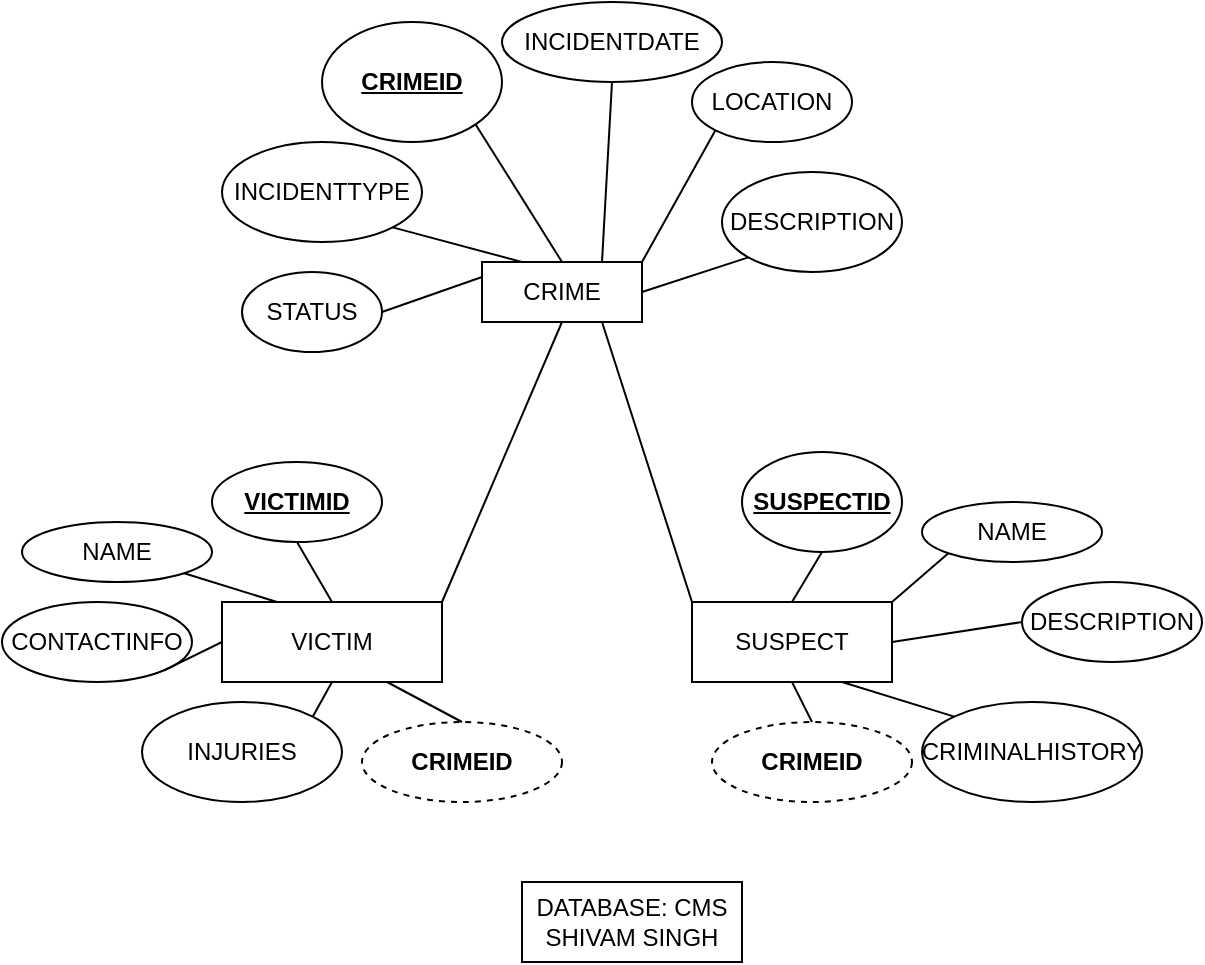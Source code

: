 <mxfile version="22.1.21" type="device">
  <diagram name="Page-1" id="Lk_x8vjg-FTsvstP_IFl">
    <mxGraphModel dx="1290" dy="569" grid="1" gridSize="10" guides="1" tooltips="1" connect="1" arrows="1" fold="1" page="1" pageScale="1" pageWidth="850" pageHeight="1100" math="0" shadow="0">
      <root>
        <mxCell id="0" />
        <mxCell id="1" parent="0" />
        <mxCell id="lIA2qxOWrhkQfhuLzxUu-1" value="VICTIM" style="rounded=0;whiteSpace=wrap;html=1;" vertex="1" parent="1">
          <mxGeometry x="190" y="350" width="110" height="40" as="geometry" />
        </mxCell>
        <mxCell id="lIA2qxOWrhkQfhuLzxUu-2" value="CRIME" style="rounded=0;whiteSpace=wrap;html=1;" vertex="1" parent="1">
          <mxGeometry x="320" y="180" width="80" height="30" as="geometry" />
        </mxCell>
        <mxCell id="lIA2qxOWrhkQfhuLzxUu-3" value="SUSPECT" style="rounded=0;whiteSpace=wrap;html=1;" vertex="1" parent="1">
          <mxGeometry x="425" y="350" width="100" height="40" as="geometry" />
        </mxCell>
        <mxCell id="lIA2qxOWrhkQfhuLzxUu-4" value="NAME" style="ellipse;whiteSpace=wrap;html=1;" vertex="1" parent="1">
          <mxGeometry x="540" y="300" width="90" height="30" as="geometry" />
        </mxCell>
        <mxCell id="lIA2qxOWrhkQfhuLzxUu-5" value="&lt;b&gt;&lt;u&gt;SUSPECTID&lt;/u&gt;&lt;/b&gt;" style="ellipse;whiteSpace=wrap;html=1;" vertex="1" parent="1">
          <mxGeometry x="450" y="275" width="80" height="50" as="geometry" />
        </mxCell>
        <mxCell id="lIA2qxOWrhkQfhuLzxUu-6" value="DESCRIPTION" style="ellipse;whiteSpace=wrap;html=1;" vertex="1" parent="1">
          <mxGeometry x="590" y="340" width="90" height="40" as="geometry" />
        </mxCell>
        <mxCell id="lIA2qxOWrhkQfhuLzxUu-7" value="INJURIES" style="ellipse;whiteSpace=wrap;html=1;" vertex="1" parent="1">
          <mxGeometry x="150" y="400" width="100" height="50" as="geometry" />
        </mxCell>
        <mxCell id="lIA2qxOWrhkQfhuLzxUu-8" value="CONTACTINFO" style="ellipse;whiteSpace=wrap;html=1;" vertex="1" parent="1">
          <mxGeometry x="80" y="350" width="95" height="40" as="geometry" />
        </mxCell>
        <mxCell id="lIA2qxOWrhkQfhuLzxUu-9" value="NAME" style="ellipse;whiteSpace=wrap;html=1;" vertex="1" parent="1">
          <mxGeometry x="90" y="310" width="95" height="30" as="geometry" />
        </mxCell>
        <mxCell id="lIA2qxOWrhkQfhuLzxUu-10" value="&lt;b&gt;&lt;u&gt;VICTIMID&lt;/u&gt;&lt;/b&gt;" style="ellipse;whiteSpace=wrap;html=1;" vertex="1" parent="1">
          <mxGeometry x="185" y="280" width="85" height="40" as="geometry" />
        </mxCell>
        <mxCell id="lIA2qxOWrhkQfhuLzxUu-11" value="STATUS" style="ellipse;whiteSpace=wrap;html=1;" vertex="1" parent="1">
          <mxGeometry x="200" y="185" width="70" height="40" as="geometry" />
        </mxCell>
        <mxCell id="lIA2qxOWrhkQfhuLzxUu-12" value="INCIDENTTYPE" style="ellipse;whiteSpace=wrap;html=1;" vertex="1" parent="1">
          <mxGeometry x="190" y="120" width="100" height="50" as="geometry" />
        </mxCell>
        <mxCell id="lIA2qxOWrhkQfhuLzxUu-13" value="DESCRIPTION" style="ellipse;whiteSpace=wrap;html=1;" vertex="1" parent="1">
          <mxGeometry x="440" y="135" width="90" height="50" as="geometry" />
        </mxCell>
        <mxCell id="lIA2qxOWrhkQfhuLzxUu-14" value="LOCATION" style="ellipse;whiteSpace=wrap;html=1;" vertex="1" parent="1">
          <mxGeometry x="425" y="80" width="80" height="40" as="geometry" />
        </mxCell>
        <mxCell id="lIA2qxOWrhkQfhuLzxUu-15" value="&lt;u&gt;&lt;b&gt;CRIMEID&lt;/b&gt;&lt;/u&gt;" style="ellipse;whiteSpace=wrap;html=1;" vertex="1" parent="1">
          <mxGeometry x="240" y="60" width="90" height="60" as="geometry" />
        </mxCell>
        <mxCell id="lIA2qxOWrhkQfhuLzxUu-16" value="INCIDENTDATE" style="ellipse;whiteSpace=wrap;html=1;" vertex="1" parent="1">
          <mxGeometry x="330" y="50" width="110" height="40" as="geometry" />
        </mxCell>
        <mxCell id="lIA2qxOWrhkQfhuLzxUu-17" value="" style="endArrow=none;html=1;rounded=0;exitX=0.75;exitY=0;exitDx=0;exitDy=0;entryX=0.5;entryY=1;entryDx=0;entryDy=0;" edge="1" parent="1" source="lIA2qxOWrhkQfhuLzxUu-2" target="lIA2qxOWrhkQfhuLzxUu-16">
          <mxGeometry width="50" height="50" relative="1" as="geometry">
            <mxPoint x="340" y="140" as="sourcePoint" />
            <mxPoint x="390" y="90" as="targetPoint" />
          </mxGeometry>
        </mxCell>
        <mxCell id="lIA2qxOWrhkQfhuLzxUu-21" value="" style="endArrow=none;html=1;rounded=0;entryX=0;entryY=1;entryDx=0;entryDy=0;exitX=1;exitY=0;exitDx=0;exitDy=0;" edge="1" parent="1" source="lIA2qxOWrhkQfhuLzxUu-2" target="lIA2qxOWrhkQfhuLzxUu-14">
          <mxGeometry width="50" height="50" relative="1" as="geometry">
            <mxPoint x="400" y="320" as="sourcePoint" />
            <mxPoint x="450" y="270" as="targetPoint" />
          </mxGeometry>
        </mxCell>
        <mxCell id="lIA2qxOWrhkQfhuLzxUu-22" value="" style="endArrow=none;html=1;rounded=0;entryX=0;entryY=1;entryDx=0;entryDy=0;exitX=1;exitY=0.5;exitDx=0;exitDy=0;" edge="1" parent="1" source="lIA2qxOWrhkQfhuLzxUu-2" target="lIA2qxOWrhkQfhuLzxUu-13">
          <mxGeometry width="50" height="50" relative="1" as="geometry">
            <mxPoint x="400" y="320" as="sourcePoint" />
            <mxPoint x="450" y="270" as="targetPoint" />
          </mxGeometry>
        </mxCell>
        <mxCell id="lIA2qxOWrhkQfhuLzxUu-23" value="" style="endArrow=none;html=1;rounded=0;entryX=1;entryY=1;entryDx=0;entryDy=0;exitX=0.5;exitY=0;exitDx=0;exitDy=0;" edge="1" parent="1" source="lIA2qxOWrhkQfhuLzxUu-2" target="lIA2qxOWrhkQfhuLzxUu-15">
          <mxGeometry width="50" height="50" relative="1" as="geometry">
            <mxPoint x="373.18" y="418.79" as="sourcePoint" />
            <mxPoint x="290.0" y="210.003" as="targetPoint" />
          </mxGeometry>
        </mxCell>
        <mxCell id="lIA2qxOWrhkQfhuLzxUu-24" value="" style="endArrow=none;html=1;rounded=0;entryX=1;entryY=1;entryDx=0;entryDy=0;exitX=0.25;exitY=0;exitDx=0;exitDy=0;" edge="1" parent="1" source="lIA2qxOWrhkQfhuLzxUu-2" target="lIA2qxOWrhkQfhuLzxUu-12">
          <mxGeometry width="50" height="50" relative="1" as="geometry">
            <mxPoint x="400" y="320" as="sourcePoint" />
            <mxPoint x="450" y="270" as="targetPoint" />
          </mxGeometry>
        </mxCell>
        <mxCell id="lIA2qxOWrhkQfhuLzxUu-25" value="" style="endArrow=none;html=1;rounded=0;entryX=1;entryY=0.5;entryDx=0;entryDy=0;exitX=0;exitY=0.25;exitDx=0;exitDy=0;" edge="1" parent="1" source="lIA2qxOWrhkQfhuLzxUu-2" target="lIA2qxOWrhkQfhuLzxUu-11">
          <mxGeometry width="50" height="50" relative="1" as="geometry">
            <mxPoint x="400" y="320" as="sourcePoint" />
            <mxPoint x="450" y="270" as="targetPoint" />
          </mxGeometry>
        </mxCell>
        <mxCell id="lIA2qxOWrhkQfhuLzxUu-26" value="&lt;b&gt;CRIMEID&lt;/b&gt;" style="ellipse;whiteSpace=wrap;html=1;align=center;dashed=1;" vertex="1" parent="1">
          <mxGeometry x="260" y="410" width="100" height="40" as="geometry" />
        </mxCell>
        <mxCell id="lIA2qxOWrhkQfhuLzxUu-27" value="" style="endArrow=none;html=1;rounded=0;entryX=0.5;entryY=1;entryDx=0;entryDy=0;exitX=1;exitY=0;exitDx=0;exitDy=0;" edge="1" parent="1" source="lIA2qxOWrhkQfhuLzxUu-1" target="lIA2qxOWrhkQfhuLzxUu-2">
          <mxGeometry width="50" height="50" relative="1" as="geometry">
            <mxPoint x="400" y="320" as="sourcePoint" />
            <mxPoint x="450" y="270" as="targetPoint" />
          </mxGeometry>
        </mxCell>
        <mxCell id="lIA2qxOWrhkQfhuLzxUu-28" value="" style="endArrow=none;html=1;rounded=0;entryX=0.5;entryY=0;entryDx=0;entryDy=0;exitX=0.75;exitY=1;exitDx=0;exitDy=0;" edge="1" parent="1" source="lIA2qxOWrhkQfhuLzxUu-1" target="lIA2qxOWrhkQfhuLzxUu-26">
          <mxGeometry width="50" height="50" relative="1" as="geometry">
            <mxPoint x="400" y="320" as="sourcePoint" />
            <mxPoint x="450" y="270" as="targetPoint" />
          </mxGeometry>
        </mxCell>
        <mxCell id="lIA2qxOWrhkQfhuLzxUu-29" value="" style="endArrow=none;html=1;rounded=0;entryX=0.5;entryY=1;entryDx=0;entryDy=0;exitX=1;exitY=0;exitDx=0;exitDy=0;" edge="1" parent="1" source="lIA2qxOWrhkQfhuLzxUu-7" target="lIA2qxOWrhkQfhuLzxUu-1">
          <mxGeometry width="50" height="50" relative="1" as="geometry">
            <mxPoint x="400" y="320" as="sourcePoint" />
            <mxPoint x="450" y="270" as="targetPoint" />
          </mxGeometry>
        </mxCell>
        <mxCell id="lIA2qxOWrhkQfhuLzxUu-30" value="" style="endArrow=none;html=1;rounded=0;entryX=0.5;entryY=1;entryDx=0;entryDy=0;exitX=0.5;exitY=0;exitDx=0;exitDy=0;" edge="1" parent="1" source="lIA2qxOWrhkQfhuLzxUu-1" target="lIA2qxOWrhkQfhuLzxUu-10">
          <mxGeometry width="50" height="50" relative="1" as="geometry">
            <mxPoint x="400" y="320" as="sourcePoint" />
            <mxPoint x="450" y="270" as="targetPoint" />
          </mxGeometry>
        </mxCell>
        <mxCell id="lIA2qxOWrhkQfhuLzxUu-31" value="" style="endArrow=none;html=1;rounded=0;entryX=1;entryY=1;entryDx=0;entryDy=0;exitX=0.25;exitY=0;exitDx=0;exitDy=0;" edge="1" parent="1" source="lIA2qxOWrhkQfhuLzxUu-1" target="lIA2qxOWrhkQfhuLzxUu-9">
          <mxGeometry width="50" height="50" relative="1" as="geometry">
            <mxPoint x="400" y="320" as="sourcePoint" />
            <mxPoint x="450" y="270" as="targetPoint" />
          </mxGeometry>
        </mxCell>
        <mxCell id="lIA2qxOWrhkQfhuLzxUu-32" value="" style="endArrow=none;html=1;rounded=0;entryX=1;entryY=1;entryDx=0;entryDy=0;exitX=0;exitY=0.5;exitDx=0;exitDy=0;" edge="1" parent="1" source="lIA2qxOWrhkQfhuLzxUu-1" target="lIA2qxOWrhkQfhuLzxUu-8">
          <mxGeometry width="50" height="50" relative="1" as="geometry">
            <mxPoint x="400" y="320" as="sourcePoint" />
            <mxPoint x="450" y="270" as="targetPoint" />
          </mxGeometry>
        </mxCell>
        <mxCell id="lIA2qxOWrhkQfhuLzxUu-33" value="CRIMINALHISTORY" style="ellipse;whiteSpace=wrap;html=1;" vertex="1" parent="1">
          <mxGeometry x="540" y="400" width="110" height="50" as="geometry" />
        </mxCell>
        <mxCell id="lIA2qxOWrhkQfhuLzxUu-35" value="&lt;b&gt;CRIMEID&lt;/b&gt;" style="ellipse;whiteSpace=wrap;html=1;align=center;dashed=1;" vertex="1" parent="1">
          <mxGeometry x="435" y="410" width="100" height="40" as="geometry" />
        </mxCell>
        <mxCell id="lIA2qxOWrhkQfhuLzxUu-36" value="" style="endArrow=none;html=1;rounded=0;entryX=0.75;entryY=1;entryDx=0;entryDy=0;exitX=0;exitY=0;exitDx=0;exitDy=0;" edge="1" parent="1" source="lIA2qxOWrhkQfhuLzxUu-3" target="lIA2qxOWrhkQfhuLzxUu-2">
          <mxGeometry width="50" height="50" relative="1" as="geometry">
            <mxPoint x="400" y="320" as="sourcePoint" />
            <mxPoint x="450" y="270" as="targetPoint" />
          </mxGeometry>
        </mxCell>
        <mxCell id="lIA2qxOWrhkQfhuLzxUu-37" value="" style="endArrow=none;html=1;rounded=0;entryX=0.5;entryY=1;entryDx=0;entryDy=0;exitX=0.5;exitY=0;exitDx=0;exitDy=0;" edge="1" parent="1" source="lIA2qxOWrhkQfhuLzxUu-3" target="lIA2qxOWrhkQfhuLzxUu-5">
          <mxGeometry width="50" height="50" relative="1" as="geometry">
            <mxPoint x="400" y="320" as="sourcePoint" />
            <mxPoint x="450" y="270" as="targetPoint" />
          </mxGeometry>
        </mxCell>
        <mxCell id="lIA2qxOWrhkQfhuLzxUu-38" value="" style="endArrow=none;html=1;rounded=0;entryX=0;entryY=1;entryDx=0;entryDy=0;exitX=1;exitY=0;exitDx=0;exitDy=0;" edge="1" parent="1" source="lIA2qxOWrhkQfhuLzxUu-3" target="lIA2qxOWrhkQfhuLzxUu-4">
          <mxGeometry width="50" height="50" relative="1" as="geometry">
            <mxPoint x="400" y="320" as="sourcePoint" />
            <mxPoint x="450" y="270" as="targetPoint" />
          </mxGeometry>
        </mxCell>
        <mxCell id="lIA2qxOWrhkQfhuLzxUu-39" value="" style="endArrow=none;html=1;rounded=0;entryX=0;entryY=0.5;entryDx=0;entryDy=0;exitX=1;exitY=0.5;exitDx=0;exitDy=0;" edge="1" parent="1" source="lIA2qxOWrhkQfhuLzxUu-3" target="lIA2qxOWrhkQfhuLzxUu-6">
          <mxGeometry width="50" height="50" relative="1" as="geometry">
            <mxPoint x="400" y="320" as="sourcePoint" />
            <mxPoint x="450" y="270" as="targetPoint" />
          </mxGeometry>
        </mxCell>
        <mxCell id="lIA2qxOWrhkQfhuLzxUu-40" value="" style="endArrow=none;html=1;rounded=0;entryX=0;entryY=0;entryDx=0;entryDy=0;exitX=0.75;exitY=1;exitDx=0;exitDy=0;" edge="1" parent="1" source="lIA2qxOWrhkQfhuLzxUu-3" target="lIA2qxOWrhkQfhuLzxUu-33">
          <mxGeometry width="50" height="50" relative="1" as="geometry">
            <mxPoint x="530" y="390" as="sourcePoint" />
            <mxPoint x="450" y="270" as="targetPoint" />
          </mxGeometry>
        </mxCell>
        <mxCell id="lIA2qxOWrhkQfhuLzxUu-41" value="" style="endArrow=none;html=1;rounded=0;entryX=0.5;entryY=1;entryDx=0;entryDy=0;exitX=0.5;exitY=0;exitDx=0;exitDy=0;" edge="1" parent="1" source="lIA2qxOWrhkQfhuLzxUu-35" target="lIA2qxOWrhkQfhuLzxUu-3">
          <mxGeometry width="50" height="50" relative="1" as="geometry">
            <mxPoint x="400" y="320" as="sourcePoint" />
            <mxPoint x="450" y="270" as="targetPoint" />
          </mxGeometry>
        </mxCell>
        <mxCell id="lIA2qxOWrhkQfhuLzxUu-42" value="DATABASE: CMS&lt;br&gt;SHIVAM SINGH" style="rounded=0;whiteSpace=wrap;html=1;" vertex="1" parent="1">
          <mxGeometry x="340" y="490" width="110" height="40" as="geometry" />
        </mxCell>
      </root>
    </mxGraphModel>
  </diagram>
</mxfile>
